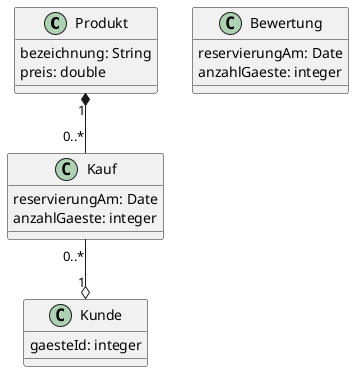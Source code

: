 @startuml ue1

class Produkt {
    bezeichnung: String
    preis: double
}

Produkt "1" *-- "0..*" Kauf

class Kauf {
    reservierungAm: Date
    anzahlGaeste: integer
}

Kauf "0..*" --o "1" Kunde

class Kunde {
    gaesteId: integer
}

class Bewertung {
    reservierungAm: Date
    anzahlGaeste: integer
}

@enduml